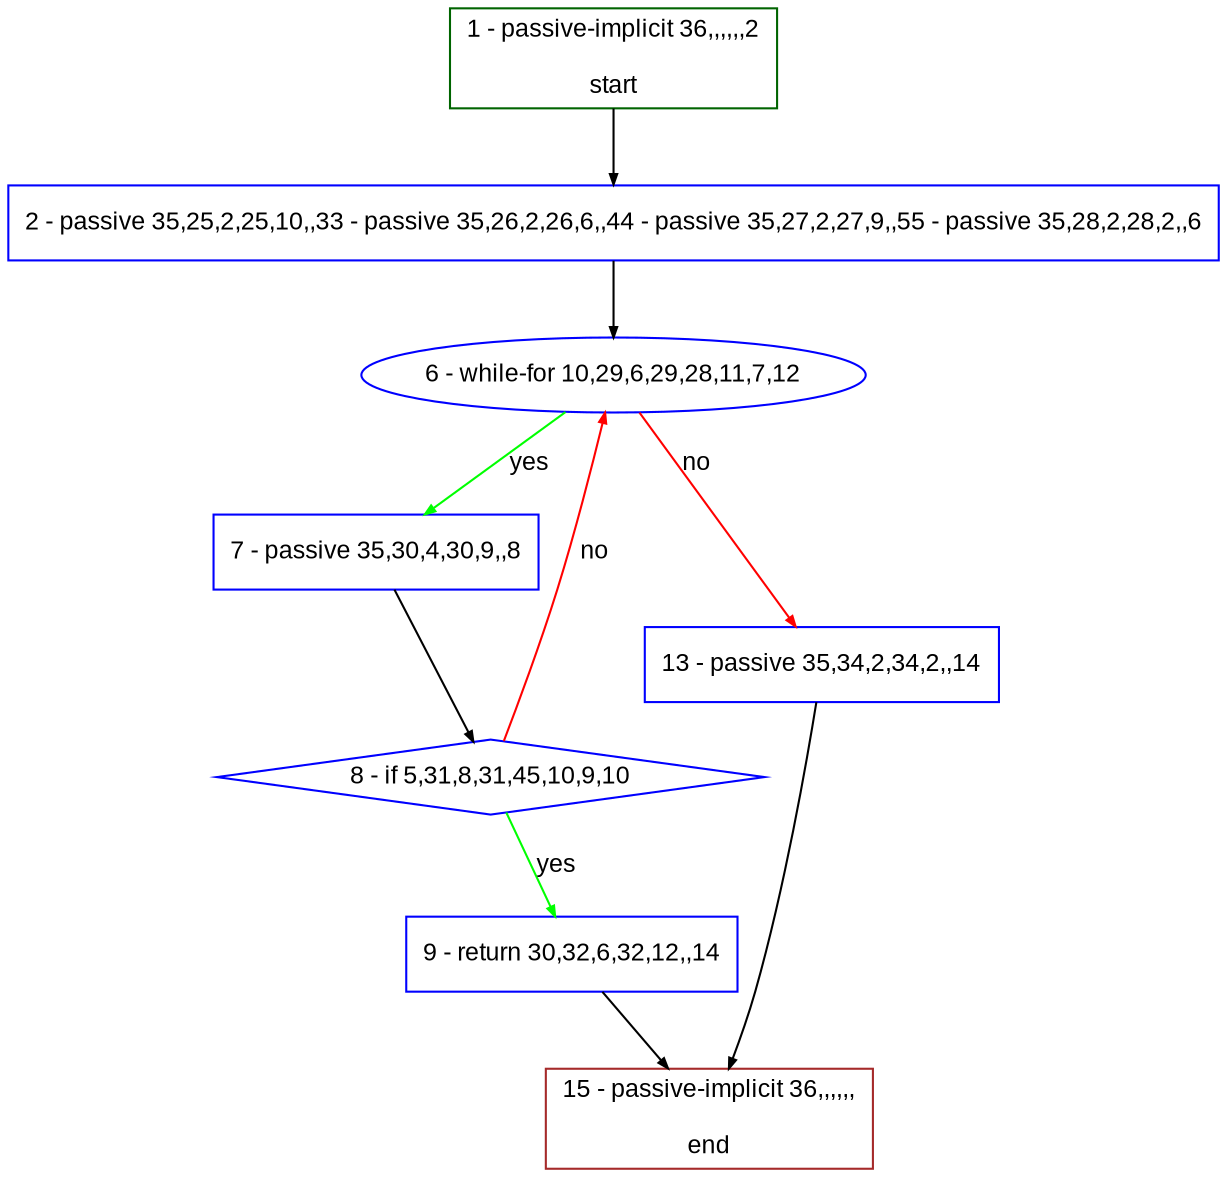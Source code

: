 digraph "" {
  graph [bgcolor="white", fillcolor="#FFFFCC", pack="true", packmode="clust", fontname="Arial", label="", fontsize="12", compound="true", style="rounded,filled"];
  node [node_initialized="no", fillcolor="white", fontname="Arial", label="", color="grey", fontsize="12", fixedsize="false", compound="true", shape="rectangle", style="filled"];
  edge [arrowtail="none", lhead="", fontcolor="black", fontname="Arial", label="", color="black", fontsize="12", arrowhead="normal", arrowsize="0.5", compound="true", ltail="", dir="forward"];
  __N1 [fillcolor="#ffffff", label="2 - passive 35,25,2,25,10,,33 - passive 35,26,2,26,6,,44 - passive 35,27,2,27,9,,55 - passive 35,28,2,28,2,,6", color="#0000ff", shape="box", style="filled"];
  __N2 [fillcolor="#ffffff", label="1 - passive-implicit 36,,,,,,2\n\nstart", color="#006400", shape="box", style="filled"];
  __N3 [fillcolor="#ffffff", label="6 - while-for 10,29,6,29,28,11,7,12", color="#0000ff", shape="oval", style="filled"];
  __N4 [fillcolor="#ffffff", label="7 - passive 35,30,4,30,9,,8", color="#0000ff", shape="box", style="filled"];
  __N5 [fillcolor="#ffffff", label="13 - passive 35,34,2,34,2,,14", color="#0000ff", shape="box", style="filled"];
  __N6 [fillcolor="#ffffff", label="8 - if 5,31,8,31,45,10,9,10", color="#0000ff", shape="diamond", style="filled"];
  __N7 [fillcolor="#ffffff", label="9 - return 30,32,6,32,12,,14", color="#0000ff", shape="box", style="filled"];
  __N8 [fillcolor="#ffffff", label="15 - passive-implicit 36,,,,,,\n\nend", color="#a52a2a", shape="box", style="filled"];
  __N2 -> __N1 [arrowtail="none", color="#000000", label="", arrowhead="normal", dir="forward"];
  __N1 -> __N3 [arrowtail="none", color="#000000", label="", arrowhead="normal", dir="forward"];
  __N3 -> __N4 [arrowtail="none", color="#00ff00", label="yes", arrowhead="normal", dir="forward"];
  __N3 -> __N5 [arrowtail="none", color="#ff0000", label="no", arrowhead="normal", dir="forward"];
  __N4 -> __N6 [arrowtail="none", color="#000000", label="", arrowhead="normal", dir="forward"];
  __N6 -> __N3 [arrowtail="none", color="#ff0000", label="no", arrowhead="normal", dir="forward"];
  __N6 -> __N7 [arrowtail="none", color="#00ff00", label="yes", arrowhead="normal", dir="forward"];
  __N7 -> __N8 [arrowtail="none", color="#000000", label="", arrowhead="normal", dir="forward"];
  __N5 -> __N8 [arrowtail="none", color="#000000", label="", arrowhead="normal", dir="forward"];
}
